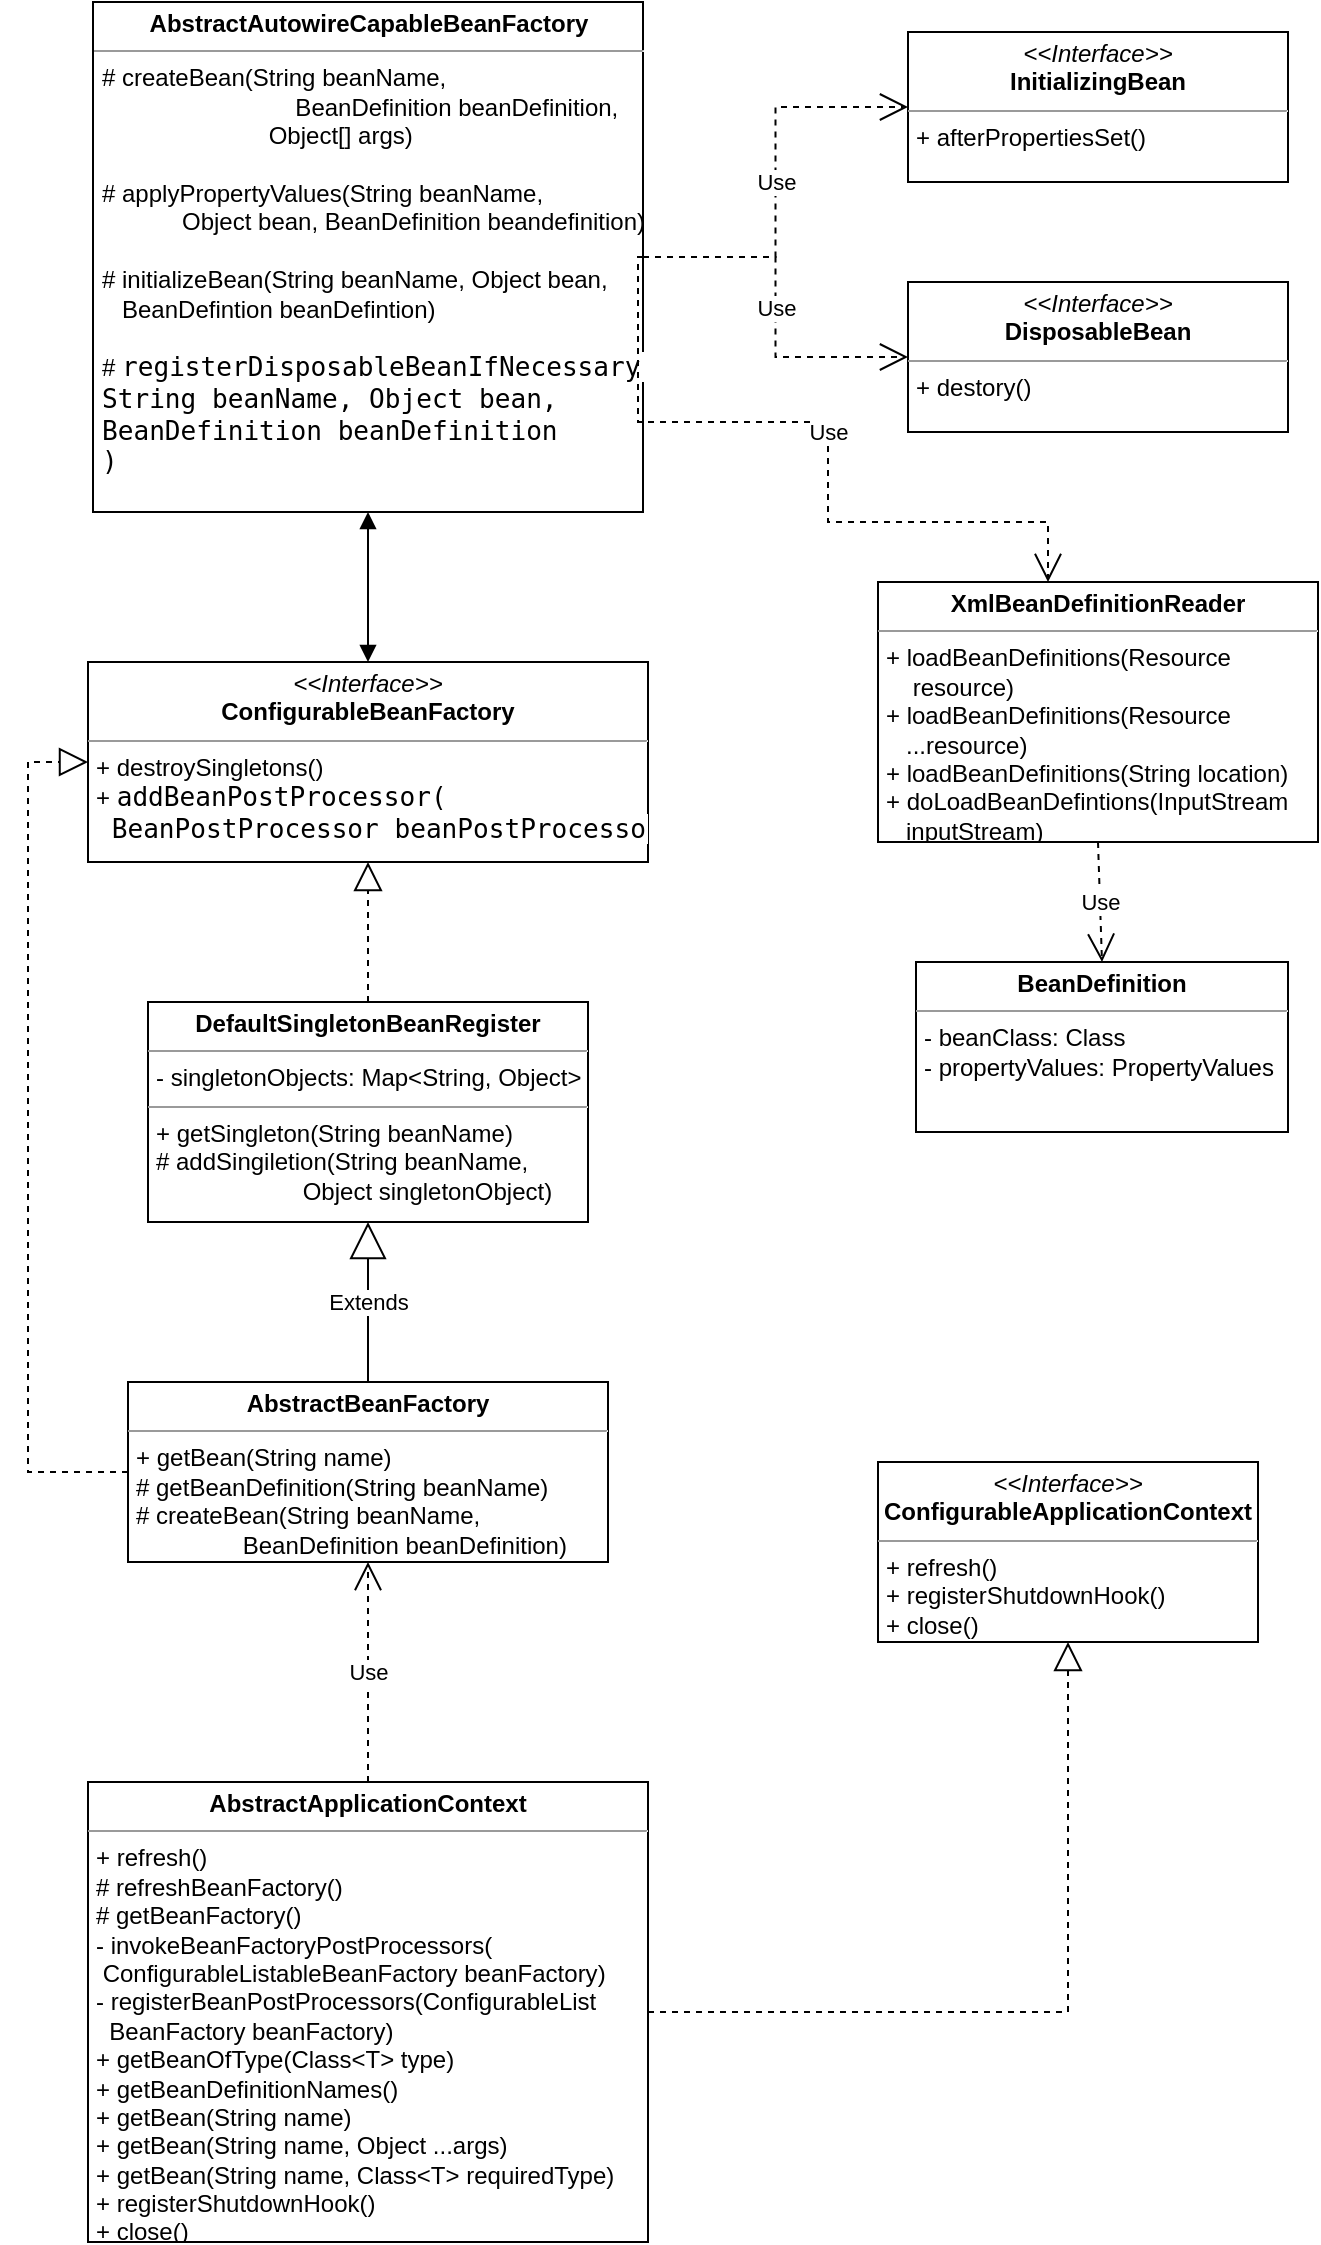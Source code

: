 <mxfile version="20.5.3" type="embed"><diagram id="0XAaWRFZzyxn-lYfImCG" name="Page-1"><mxGraphModel dx="1315" dy="375" grid="1" gridSize="10" guides="1" tooltips="1" connect="1" arrows="1" fold="1" page="1" pageScale="1" pageWidth="850" pageHeight="1100" math="0" shadow="0"><root><mxCell id="0"/><mxCell id="1" parent="0"/><mxCell id="3" value="&lt;p style=&quot;margin:0px;margin-top:4px;text-align:center;&quot;&gt;&lt;b&gt;AbstractAutowireCapableBeanFactory&lt;/b&gt;&lt;/p&gt;&lt;hr size=&quot;1&quot;&gt;&lt;p style=&quot;margin:0px;margin-left:4px;&quot;&gt;# createBean(String beanName,&amp;nbsp;&lt;/p&gt;&lt;p style=&quot;margin:0px;margin-left:4px;&quot;&gt;&amp;nbsp; &amp;nbsp; &amp;nbsp; &amp;nbsp; &amp;nbsp; &amp;nbsp; &amp;nbsp; &amp;nbsp; &amp;nbsp; &amp;nbsp; &amp;nbsp; &amp;nbsp; &amp;nbsp; &amp;nbsp; &amp;nbsp;BeanDefinition beanDefinition,&amp;nbsp;&lt;/p&gt;&lt;p style=&quot;margin:0px;margin-left:4px;&quot;&gt;&amp;nbsp; &amp;nbsp; &amp;nbsp; &amp;nbsp; &amp;nbsp; &amp;nbsp; &amp;nbsp; &amp;nbsp; &amp;nbsp; &amp;nbsp; &amp;nbsp; &amp;nbsp; &amp;nbsp;Object[] args)&amp;nbsp;&lt;/p&gt;&lt;p style=&quot;margin:0px;margin-left:4px;&quot;&gt;&lt;br&gt;&lt;/p&gt;&lt;p style=&quot;margin:0px;margin-left:4px;&quot;&gt;# applyPropertyValues(String beanName,&amp;nbsp;&lt;/p&gt;&lt;p style=&quot;margin:0px;margin-left:4px;&quot;&gt;&amp;nbsp; &amp;nbsp; &amp;nbsp; &amp;nbsp; &amp;nbsp; &amp;nbsp; Object bean, BeanDefinition beandefinition)&lt;/p&gt;&lt;p style=&quot;margin:0px;margin-left:4px;&quot;&gt;&lt;br&gt;&lt;/p&gt;&lt;p style=&quot;margin:0px;margin-left:4px;&quot;&gt;# initializeBean(String beanName, Object bean,&amp;nbsp;&lt;/p&gt;&lt;p style=&quot;margin:0px;margin-left:4px;&quot;&gt;&amp;nbsp; &amp;nbsp;BeanDefintion beanDefintion)&lt;/p&gt;&lt;p style=&quot;margin:0px;margin-left:4px;&quot;&gt;&lt;br&gt;&lt;/p&gt;&lt;p style=&quot;margin:0px;margin-left:4px;&quot;&gt;#&amp;nbsp;&lt;span style=&quot;background-color: rgb(255, 255, 255); font-family: &amp;quot;JetBrains Mono&amp;quot;, monospace; font-size: 9.8pt;&quot;&gt;registerDisposableBeanIfNecessary(&lt;/span&gt;&lt;/p&gt;&lt;p style=&quot;margin:0px;margin-left:4px;&quot;&gt;&lt;span style=&quot;background-color: rgb(255, 255, 255); font-family: &amp;quot;JetBrains Mono&amp;quot;, monospace; font-size: 9.8pt;&quot;&gt;String beanName, Object bean,&amp;nbsp;&lt;/span&gt;&lt;/p&gt;&lt;p style=&quot;margin:0px;margin-left:4px;&quot;&gt;&lt;span style=&quot;background-color: rgb(255, 255, 255); font-family: &amp;quot;JetBrains Mono&amp;quot;, monospace; font-size: 9.8pt;&quot;&gt;BeanDefinition beanDefinition&lt;/span&gt;&lt;/p&gt;&lt;p style=&quot;margin:0px;margin-left:4px;&quot;&gt;&lt;span style=&quot;background-color: rgb(255, 255, 255); font-family: &amp;quot;JetBrains Mono&amp;quot;, monospace; font-size: 9.8pt;&quot;&gt;)&lt;/span&gt;&lt;/p&gt;" style="verticalAlign=top;align=left;overflow=fill;fontSize=12;fontFamily=Helvetica;html=1;" parent="1" vertex="1"><mxGeometry x="32.5" y="350" width="275" height="255" as="geometry"/></mxCell><mxCell id="4" value="&lt;p style=&quot;margin:0px;margin-top:4px;text-align:center;&quot;&gt;&lt;i&gt;&amp;lt;&amp;lt;Interface&amp;gt;&amp;gt;&lt;/i&gt;&lt;br&gt;&lt;b&gt;InitializingBean&lt;/b&gt;&lt;/p&gt;&lt;hr size=&quot;1&quot;&gt;&lt;p style=&quot;margin:0px;margin-left:4px;&quot;&gt;+ afterPropertiesSet()&lt;br&gt;&lt;/p&gt;" style="verticalAlign=top;align=left;overflow=fill;fontSize=12;fontFamily=Helvetica;html=1;" parent="1" vertex="1"><mxGeometry x="440" y="365" width="190" height="75" as="geometry"/></mxCell><mxCell id="5" value="&lt;p style=&quot;margin:0px;margin-top:4px;text-align:center;&quot;&gt;&lt;i&gt;&amp;lt;&amp;lt;Interface&amp;gt;&amp;gt;&lt;/i&gt;&lt;br&gt;&lt;b&gt;DisposableBean&lt;/b&gt;&lt;/p&gt;&lt;hr size=&quot;1&quot;&gt;&lt;p style=&quot;margin:0px;margin-left:4px;&quot;&gt;+ destory()&lt;br&gt;&lt;/p&gt;" style="verticalAlign=top;align=left;overflow=fill;fontSize=12;fontFamily=Helvetica;html=1;" parent="1" vertex="1"><mxGeometry x="440" y="490" width="190" height="75" as="geometry"/></mxCell><mxCell id="7" value="Use" style="endArrow=open;endSize=12;dashed=1;html=1;rounded=0;entryX=0;entryY=0.5;entryDx=0;entryDy=0;exitX=1;exitY=0.5;exitDx=0;exitDy=0;edgeStyle=orthogonalEdgeStyle;" parent="1" source="3" target="4" edge="1"><mxGeometry width="160" relative="1" as="geometry"><mxPoint x="240" y="440" as="sourcePoint"/><mxPoint x="400" y="440" as="targetPoint"/></mxGeometry></mxCell><mxCell id="8" value="Use" style="endArrow=open;endSize=12;dashed=1;html=1;rounded=0;entryX=0;entryY=0.5;entryDx=0;entryDy=0;exitX=1;exitY=0.5;exitDx=0;exitDy=0;edgeStyle=orthogonalEdgeStyle;" parent="1" source="3" target="5" edge="1"><mxGeometry width="160" relative="1" as="geometry"><mxPoint x="390" y="480" as="sourcePoint"/><mxPoint x="400" y="440" as="targetPoint"/></mxGeometry></mxCell><mxCell id="9" value="&lt;p style=&quot;margin:0px;margin-top:4px;text-align:center;&quot;&gt;&lt;i&gt;&amp;lt;&amp;lt;Interface&amp;gt;&amp;gt;&lt;/i&gt;&lt;br&gt;&lt;b&gt;ConfigurableBeanFactory&lt;/b&gt;&lt;/p&gt;&lt;hr size=&quot;1&quot;&gt;&lt;p style=&quot;margin:0px;margin-left:4px;&quot;&gt;+ destroySingletons()&lt;/p&gt;&lt;p style=&quot;margin:0px;margin-left:4px;&quot;&gt;+&amp;nbsp;&lt;span style=&quot;background-color: rgb(255, 255, 255); font-family: &amp;quot;JetBrains Mono&amp;quot;, monospace; font-size: 9.8pt;&quot;&gt;addBeanPostProcessor(&lt;/span&gt;&lt;/p&gt;&lt;p style=&quot;margin:0px;margin-left:4px;&quot;&gt;&lt;span style=&quot;background-color: rgb(255, 255, 255); font-family: &amp;quot;JetBrains Mono&amp;quot;, monospace; font-size: 9.8pt;&quot;&gt;&amp;nbsp;BeanPostProcessor beanPostProcessor)&lt;/span&gt;&lt;/p&gt;" style="verticalAlign=top;align=left;overflow=fill;fontSize=12;fontFamily=Helvetica;html=1;fontColor=#000000;" parent="1" vertex="1"><mxGeometry x="30" y="680" width="280" height="100" as="geometry"/></mxCell><mxCell id="10" value="&lt;p style=&quot;margin:0px;margin-top:4px;text-align:center;&quot;&gt;&lt;b&gt;XmlBeanDefinitionReader&lt;/b&gt;&lt;/p&gt;&lt;hr size=&quot;1&quot;&gt;&lt;p style=&quot;margin: 0px 0px 0px 4px;&quot;&gt;+ loadBeanDefinitions(Resource&lt;/p&gt;&lt;p style=&quot;margin: 0px 0px 0px 4px;&quot;&gt;&amp;nbsp; &amp;nbsp; resource)&lt;/p&gt;&lt;p style=&quot;margin: 0px 0px 0px 4px;&quot;&gt;+ loadBeanDefinitions(Resource&amp;nbsp;&lt;/p&gt;&lt;p style=&quot;margin: 0px 0px 0px 4px;&quot;&gt;&amp;nbsp; &amp;nbsp;...resource)&lt;/p&gt;&lt;p style=&quot;margin: 0px 0px 0px 4px;&quot;&gt;+ loadBeanDefinitions(String location)&lt;/p&gt;&lt;p style=&quot;margin: 0px 0px 0px 4px;&quot;&gt;+ doLoadBeanDefintions(InputStream&lt;/p&gt;&lt;p style=&quot;margin: 0px 0px 0px 4px;&quot;&gt;&amp;nbsp; &amp;nbsp;inputStream)&lt;/p&gt;" style="verticalAlign=top;align=left;overflow=fill;fontSize=12;fontFamily=Helvetica;html=1;" vertex="1" parent="1"><mxGeometry x="425" y="640" width="220" height="130" as="geometry"/></mxCell><mxCell id="11" value="Use" style="endArrow=open;endSize=12;dashed=1;html=1;rounded=0;exitX=1;exitY=0.5;exitDx=0;exitDy=0;edgeStyle=orthogonalEdgeStyle;" edge="1" parent="1" source="3"><mxGeometry width="160" relative="1" as="geometry"><mxPoint x="340" y="600" as="sourcePoint"/><mxPoint x="510" y="640" as="targetPoint"/><Array as="points"><mxPoint x="305" y="560"/><mxPoint x="400" y="560"/><mxPoint x="400" y="610"/><mxPoint x="510" y="610"/></Array></mxGeometry></mxCell><mxCell id="12" value="&lt;p style=&quot;margin:0px;margin-top:4px;text-align:center;&quot;&gt;&lt;b&gt;BeanDefinition&lt;/b&gt;&lt;/p&gt;&lt;hr size=&quot;1&quot;&gt;&lt;p style=&quot;margin:0px;margin-left:4px;&quot;&gt;- beanClass: Class&lt;/p&gt;&lt;p style=&quot;margin:0px;margin-left:4px;&quot;&gt;- propertyValues: PropertyValues&lt;/p&gt;" style="verticalAlign=top;align=left;overflow=fill;fontSize=12;fontFamily=Helvetica;html=1;" vertex="1" parent="1"><mxGeometry x="444" y="830" width="186" height="85" as="geometry"/></mxCell><mxCell id="13" value="Use" style="endArrow=open;endSize=12;dashed=1;html=1;rounded=0;entryX=0.5;entryY=0;entryDx=0;entryDy=0;exitX=0.5;exitY=1;exitDx=0;exitDy=0;" edge="1" parent="1" source="10" target="12"><mxGeometry width="160" relative="1" as="geometry"><mxPoint x="400" y="800" as="sourcePoint"/><mxPoint x="560" y="800" as="targetPoint"/></mxGeometry></mxCell><mxCell id="14" value="&lt;p style=&quot;margin:0px;margin-top:4px;text-align:center;&quot;&gt;&lt;b&gt;DefaultSingletonBeanRegister&lt;/b&gt;&lt;/p&gt;&lt;hr size=&quot;1&quot;&gt;&lt;p style=&quot;margin:0px;margin-left:4px;&quot;&gt;- singletonObjects: Map&amp;lt;String, Object&amp;gt;&lt;/p&gt;&lt;hr size=&quot;1&quot;&gt;&lt;p style=&quot;margin:0px;margin-left:4px;&quot;&gt;+ getSingleton(String beanName)&lt;/p&gt;&lt;p style=&quot;margin:0px;margin-left:4px;&quot;&gt;# addSingiletion(String beanName,&amp;nbsp;&lt;/p&gt;&lt;p style=&quot;margin:0px;margin-left:4px;&quot;&gt;&amp;nbsp; &amp;nbsp; &amp;nbsp; &amp;nbsp; &amp;nbsp; &amp;nbsp; &amp;nbsp; &amp;nbsp; &amp;nbsp; &amp;nbsp; &amp;nbsp; Object singletonObject)&lt;/p&gt;" style="verticalAlign=top;align=left;overflow=fill;fontSize=12;fontFamily=Helvetica;html=1;" vertex="1" parent="1"><mxGeometry x="60" y="850" width="220" height="110" as="geometry"/></mxCell><mxCell id="15" value="" style="endArrow=block;dashed=1;endFill=0;endSize=12;html=1;rounded=0;entryX=0.5;entryY=1;entryDx=0;entryDy=0;exitX=0.5;exitY=0;exitDx=0;exitDy=0;" edge="1" parent="1" source="14" target="9"><mxGeometry width="160" relative="1" as="geometry"><mxPoint x="260" y="830" as="sourcePoint"/><mxPoint x="420" y="830" as="targetPoint"/></mxGeometry></mxCell><mxCell id="16" value="&lt;p style=&quot;margin:0px;margin-top:4px;text-align:center;&quot;&gt;&lt;b&gt;AbstractBeanFactory&lt;/b&gt;&lt;/p&gt;&lt;hr size=&quot;1&quot;&gt;&lt;p style=&quot;margin:0px;margin-left:4px;&quot;&gt;&lt;/p&gt;&lt;p style=&quot;margin:0px;margin-left:4px;&quot;&gt;+ getBean(String name)&lt;/p&gt;&lt;p style=&quot;margin:0px;margin-left:4px;&quot;&gt;# getBeanDefinition(String beanName)&lt;/p&gt;&lt;p style=&quot;margin:0px;margin-left:4px;&quot;&gt;# createBean(String beanName,&amp;nbsp;&lt;/p&gt;&lt;p style=&quot;margin:0px;margin-left:4px;&quot;&gt;&amp;nbsp; &amp;nbsp; &amp;nbsp; &amp;nbsp; &amp;nbsp; &amp;nbsp; &amp;nbsp; &amp;nbsp; BeanDefinition beanDefinition)&lt;/p&gt;" style="verticalAlign=top;align=left;overflow=fill;fontSize=12;fontFamily=Helvetica;html=1;" vertex="1" parent="1"><mxGeometry x="50" y="1040" width="240" height="90" as="geometry"/></mxCell><mxCell id="17" value="Extends" style="endArrow=block;endSize=16;endFill=0;html=1;rounded=0;entryX=0.5;entryY=1;entryDx=0;entryDy=0;exitX=0.5;exitY=0;exitDx=0;exitDy=0;" edge="1" parent="1" source="16" target="14"><mxGeometry width="160" relative="1" as="geometry"><mxPoint x="260" y="1040" as="sourcePoint"/><mxPoint x="420" y="1040" as="targetPoint"/></mxGeometry></mxCell><mxCell id="19" value="" style="endArrow=block;dashed=1;endFill=0;endSize=12;html=1;rounded=0;entryX=0;entryY=0.5;entryDx=0;entryDy=0;exitX=0;exitY=0.5;exitDx=0;exitDy=0;edgeStyle=orthogonalEdgeStyle;" edge="1" parent="1" source="16" target="9"><mxGeometry width="160" relative="1" as="geometry"><mxPoint x="40" y="1000" as="sourcePoint"/><mxPoint x="420" y="940" as="targetPoint"/><Array as="points"><mxPoint y="1085"/><mxPoint y="730"/></Array></mxGeometry></mxCell><mxCell id="20" value="&lt;p style=&quot;margin:0px;margin-top:4px;text-align:center;&quot;&gt;&lt;b&gt;AbstractApplicationContext&lt;/b&gt;&lt;/p&gt;&lt;hr size=&quot;1&quot;&gt;&lt;p style=&quot;margin:0px;margin-left:4px;&quot;&gt;+ refresh()&lt;/p&gt;&lt;p style=&quot;margin:0px;margin-left:4px;&quot;&gt;# refreshBeanFactory()&lt;/p&gt;&lt;p style=&quot;margin:0px;margin-left:4px;&quot;&gt;# getBeanFactory()&lt;/p&gt;&lt;p style=&quot;margin:0px;margin-left:4px;&quot;&gt;- invokeBeanFactoryPostProcessors(&lt;/p&gt;&lt;p style=&quot;margin:0px;margin-left:4px;&quot;&gt;&amp;nbsp;ConfigurableListableBeanFactory beanFactory&lt;span style=&quot;background-color: initial;&quot;&gt;)&lt;/span&gt;&lt;/p&gt;&lt;p style=&quot;margin:0px;margin-left:4px;&quot;&gt;- registerBeanPostProcessors(ConfigurableList&lt;/p&gt;&lt;p style=&quot;margin:0px;margin-left:4px;&quot;&gt;&amp;nbsp; BeanFactory beanFactory)&lt;/p&gt;&lt;p style=&quot;margin:0px;margin-left:4px;&quot;&gt;+ getBeanOfType(Class&amp;lt;T&amp;gt; type)&lt;/p&gt;&lt;p style=&quot;margin:0px;margin-left:4px;&quot;&gt;+ getBeanDefinitionNames()&lt;/p&gt;&lt;p style=&quot;margin:0px;margin-left:4px;&quot;&gt;+ getBean(String name)&lt;/p&gt;&lt;p style=&quot;margin:0px;margin-left:4px;&quot;&gt;+ getBean(String name, Object ...args)&lt;/p&gt;&lt;p style=&quot;margin:0px;margin-left:4px;&quot;&gt;+ getBean(String name, Class&amp;lt;T&amp;gt; requiredType)&lt;/p&gt;&lt;p style=&quot;margin:0px;margin-left:4px;&quot;&gt;+ registerShutdownHook()&lt;/p&gt;&lt;p style=&quot;margin:0px;margin-left:4px;&quot;&gt;+ close()&lt;/p&gt;" style="verticalAlign=top;align=left;overflow=fill;fontSize=12;fontFamily=Helvetica;html=1;" vertex="1" parent="1"><mxGeometry x="30" y="1240" width="280" height="230" as="geometry"/></mxCell><mxCell id="21" value="Use" style="endArrow=open;endSize=12;dashed=1;html=1;rounded=0;entryX=0.5;entryY=1;entryDx=0;entryDy=0;" edge="1" parent="1" source="20" target="16"><mxGeometry width="160" relative="1" as="geometry"><mxPoint x="270" y="1300" as="sourcePoint"/><mxPoint x="430" y="1300" as="targetPoint"/></mxGeometry></mxCell><mxCell id="22" value="&lt;p style=&quot;margin:0px;margin-top:4px;text-align:center;&quot;&gt;&lt;i&gt;&amp;lt;&amp;lt;Interface&amp;gt;&amp;gt;&lt;/i&gt;&lt;br&gt;&lt;b&gt;ConfigurableApplicationContext&lt;/b&gt;&lt;/p&gt;&lt;hr size=&quot;1&quot;&gt;&lt;p style=&quot;margin:0px;margin-left:4px;&quot;&gt;+ refresh()&lt;/p&gt;&lt;p style=&quot;margin: 0px 0px 0px 4px;&quot;&gt;+ registerShutdownHook()&lt;/p&gt;&lt;p style=&quot;margin: 0px 0px 0px 4px;&quot;&gt;+ close()&lt;/p&gt;" style="verticalAlign=top;align=left;overflow=fill;fontSize=12;fontFamily=Helvetica;html=1;" vertex="1" parent="1"><mxGeometry x="425" y="1080" width="190" height="90" as="geometry"/></mxCell><mxCell id="23" value="" style="endArrow=block;dashed=1;endFill=0;endSize=12;html=1;rounded=0;exitX=1;exitY=0.5;exitDx=0;exitDy=0;entryX=0.5;entryY=1;entryDx=0;entryDy=0;edgeStyle=orthogonalEdgeStyle;" edge="1" parent="1" source="20" target="22"><mxGeometry width="160" relative="1" as="geometry"><mxPoint x="320" y="1370" as="sourcePoint"/><mxPoint x="480" y="1370" as="targetPoint"/></mxGeometry></mxCell><mxCell id="24" value="" style="endArrow=block;startArrow=block;endFill=1;startFill=1;html=1;rounded=0;entryX=0.5;entryY=0;entryDx=0;entryDy=0;exitX=0.5;exitY=1;exitDx=0;exitDy=0;" edge="1" parent="1" source="3" target="9"><mxGeometry width="160" relative="1" as="geometry"><mxPoint x="80" y="580" as="sourcePoint"/><mxPoint x="240" y="580" as="targetPoint"/></mxGeometry></mxCell></root></mxGraphModel></diagram></mxfile>